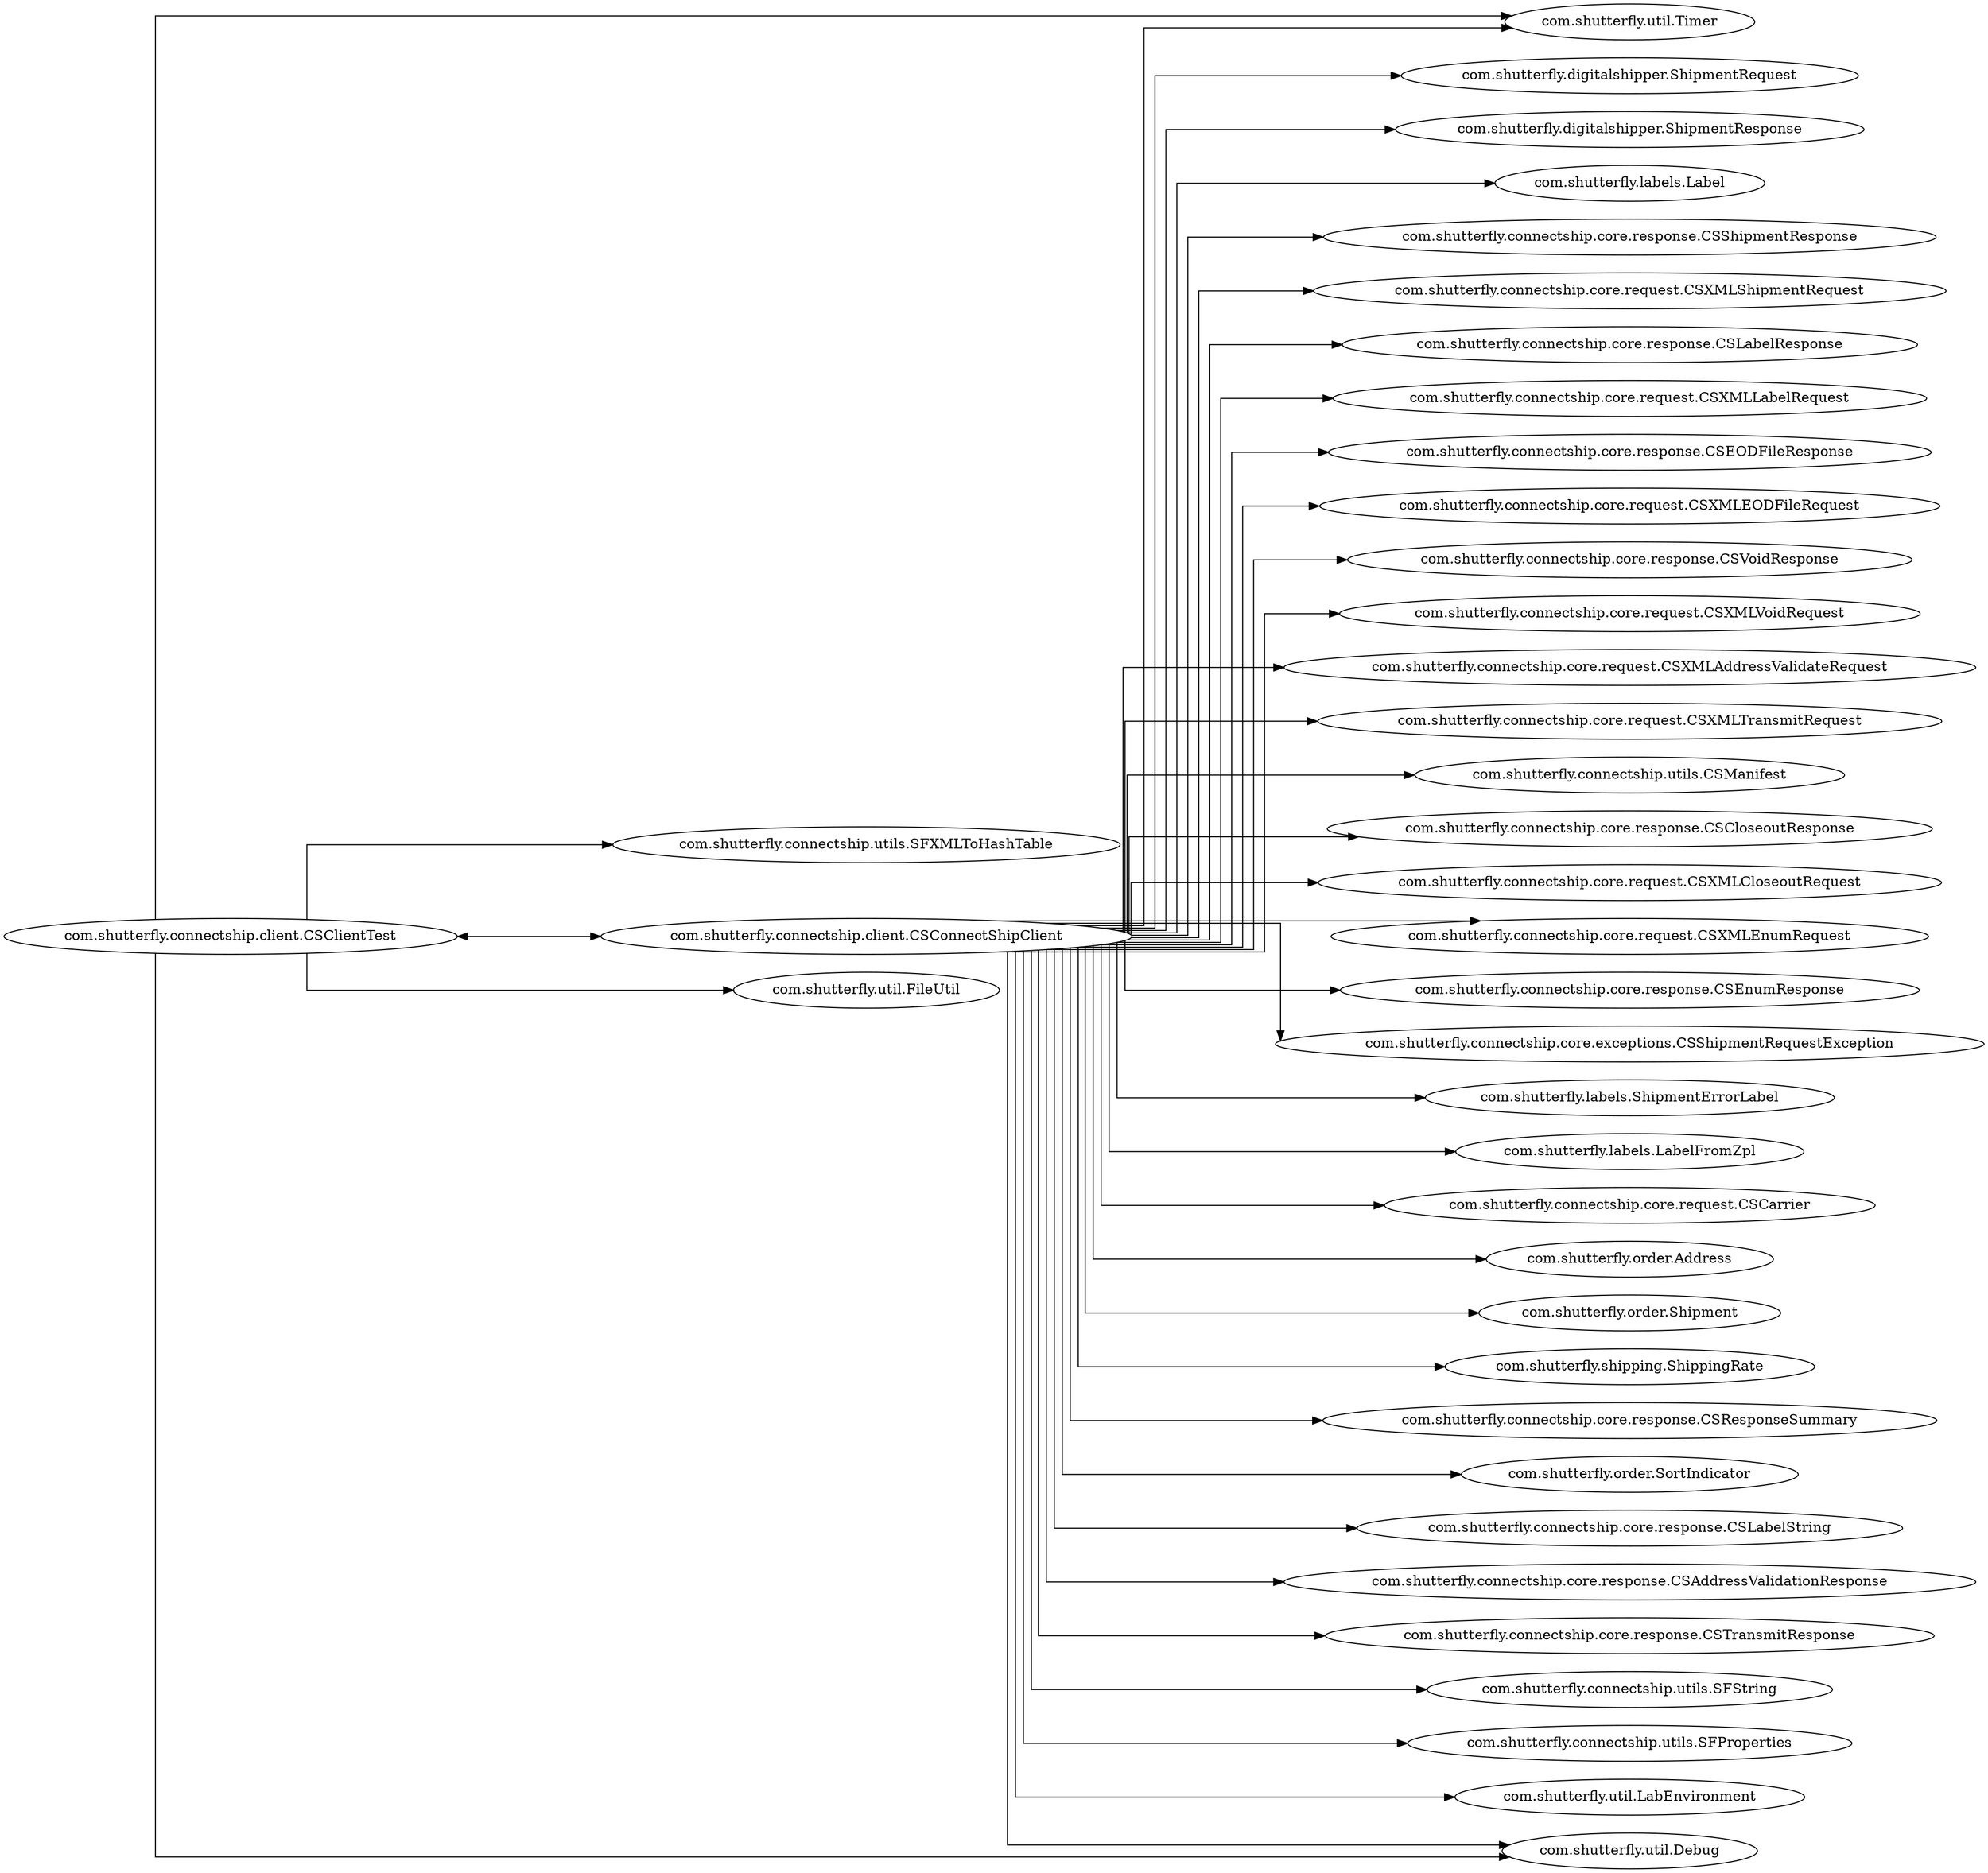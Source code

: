 digraph dependencyGraph {
 concentrate=true;
 rankdir="LR"; 
ranksep="2.0";
"com.shutterfly.connectship.client.CSClientTest"; 
"com.shutterfly.connectship.client.CSClientTest"->"com.shutterfly.connectship.utils.SFXMLToHashTable";
"com.shutterfly.connectship.client.CSClientTest"->"com.shutterfly.connectship.client.CSConnectShipClient";
"com.shutterfly.connectship.client.CSClientTest"->"com.shutterfly.util.Timer";
"com.shutterfly.connectship.client.CSClientTest"->"com.shutterfly.util.FileUtil";
"com.shutterfly.connectship.client.CSClientTest"->"com.shutterfly.util.Debug";
"com.shutterfly.connectship.client.CSConnectShipClient"; 
"com.shutterfly.connectship.client.CSConnectShipClient"->"com.shutterfly.digitalshipper.ShipmentRequest";
"com.shutterfly.connectship.client.CSConnectShipClient"->"com.shutterfly.digitalshipper.ShipmentResponse";
"com.shutterfly.connectship.client.CSConnectShipClient"->"com.shutterfly.util.Timer";
"com.shutterfly.connectship.client.CSConnectShipClient"->"com.shutterfly.labels.Label";
"com.shutterfly.connectship.client.CSConnectShipClient"->"com.shutterfly.connectship.core.response.CSShipmentResponse";
"com.shutterfly.connectship.client.CSConnectShipClient"->"com.shutterfly.connectship.core.request.CSXMLShipmentRequest";
"com.shutterfly.connectship.client.CSConnectShipClient"->"com.shutterfly.connectship.core.response.CSLabelResponse";
"com.shutterfly.connectship.client.CSConnectShipClient"->"com.shutterfly.connectship.core.request.CSXMLLabelRequest";
"com.shutterfly.connectship.client.CSConnectShipClient"->"com.shutterfly.connectship.core.response.CSEODFileResponse";
"com.shutterfly.connectship.client.CSConnectShipClient"->"com.shutterfly.connectship.core.request.CSXMLEODFileRequest";
"com.shutterfly.connectship.client.CSConnectShipClient"->"com.shutterfly.connectship.core.response.CSVoidResponse";
"com.shutterfly.connectship.client.CSConnectShipClient"->"com.shutterfly.connectship.core.request.CSXMLVoidRequest";
"com.shutterfly.connectship.client.CSConnectShipClient"->"com.shutterfly.connectship.core.request.CSXMLAddressValidateRequest";
"com.shutterfly.connectship.client.CSConnectShipClient"->"com.shutterfly.connectship.core.request.CSXMLTransmitRequest";
"com.shutterfly.connectship.client.CSConnectShipClient"->"com.shutterfly.connectship.utils.CSManifest";
"com.shutterfly.connectship.client.CSConnectShipClient"->"com.shutterfly.connectship.core.response.CSCloseoutResponse";
"com.shutterfly.connectship.client.CSConnectShipClient"->"com.shutterfly.connectship.core.request.CSXMLCloseoutRequest";
"com.shutterfly.connectship.client.CSConnectShipClient"->"com.shutterfly.connectship.core.request.CSXMLEnumRequest";
"com.shutterfly.connectship.client.CSConnectShipClient"->"com.shutterfly.connectship.core.response.CSEnumResponse";
"com.shutterfly.connectship.client.CSConnectShipClient"->"com.shutterfly.connectship.client.CSClientTest";
"com.shutterfly.connectship.client.CSConnectShipClient"->"com.shutterfly.connectship.core.exceptions.CSShipmentRequestException";
"com.shutterfly.connectship.client.CSConnectShipClient"->"com.shutterfly.labels.ShipmentErrorLabel";
"com.shutterfly.connectship.client.CSConnectShipClient"->"com.shutterfly.labels.LabelFromZpl";
"com.shutterfly.connectship.client.CSConnectShipClient"->"com.shutterfly.connectship.core.request.CSCarrier";
"com.shutterfly.connectship.client.CSConnectShipClient"->"com.shutterfly.order.Address";
"com.shutterfly.connectship.client.CSConnectShipClient"->"com.shutterfly.order.Shipment";
"com.shutterfly.connectship.client.CSConnectShipClient"->"com.shutterfly.util.Debug";
"com.shutterfly.connectship.client.CSConnectShipClient"->"com.shutterfly.shipping.ShippingRate";
"com.shutterfly.connectship.client.CSConnectShipClient"->"com.shutterfly.connectship.core.response.CSResponseSummary";
"com.shutterfly.connectship.client.CSConnectShipClient"->"com.shutterfly.order.SortIndicator";
"com.shutterfly.connectship.client.CSConnectShipClient"->"com.shutterfly.connectship.core.response.CSLabelString";
"com.shutterfly.connectship.client.CSConnectShipClient"->"com.shutterfly.connectship.core.response.CSAddressValidationResponse";
"com.shutterfly.connectship.client.CSConnectShipClient"->"com.shutterfly.connectship.core.response.CSTransmitResponse";
"com.shutterfly.connectship.client.CSConnectShipClient"->"com.shutterfly.connectship.utils.SFString";
"com.shutterfly.connectship.client.CSConnectShipClient"->"com.shutterfly.connectship.utils.SFProperties";
"com.shutterfly.connectship.client.CSConnectShipClient"->"com.shutterfly.util.LabEnvironment";
splines="ortho";
}
